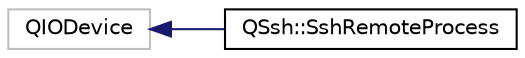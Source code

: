 digraph "Graphical Class Hierarchy"
{
  edge [fontname="Helvetica",fontsize="10",labelfontname="Helvetica",labelfontsize="10"];
  node [fontname="Helvetica",fontsize="10",shape=record];
  rankdir="LR";
  Node280 [label="QIODevice",height=0.2,width=0.4,color="grey75", fillcolor="white", style="filled"];
  Node280 -> Node0 [dir="back",color="midnightblue",fontsize="10",style="solid",fontname="Helvetica"];
  Node0 [label="QSsh::SshRemoteProcess",height=0.2,width=0.4,color="black", fillcolor="white", style="filled",URL="$class_q_ssh_1_1_ssh_remote_process.html",tooltip="This class implements an SSH channel for running a remote process. "];
}
